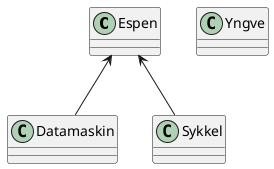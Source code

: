 @startuml

class Espen
class Datamaskin
class Sykkel
class Yngve

Espen <-- Datamaskin
Espen <-- Sykkel

@enduml

